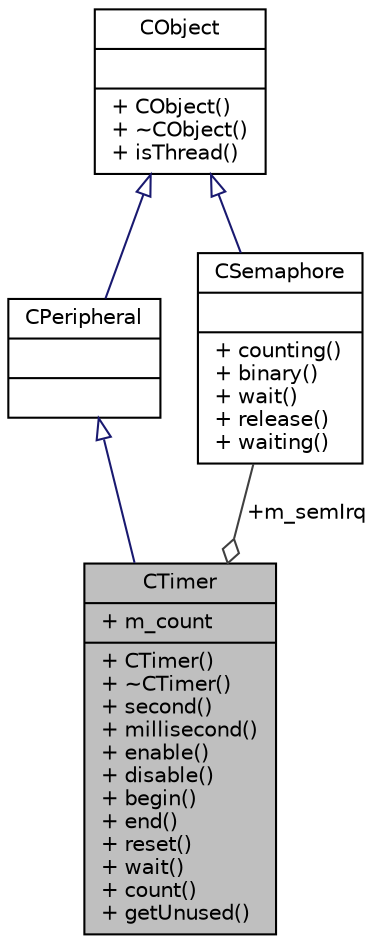 digraph "CTimer"
{
  edge [fontname="Helvetica",fontsize="10",labelfontname="Helvetica",labelfontsize="10"];
  node [fontname="Helvetica",fontsize="10",shape=record];
  Node1 [label="{CTimer\n|+ m_count\l|+ CTimer()\l+ ~CTimer()\l+ second()\l+ millisecond()\l+ enable()\l+ disable()\l+ begin()\l+ end()\l+ reset()\l+ wait()\l+ count()\l+ getUnused()\l}",height=0.2,width=0.4,color="black", fillcolor="grey75", style="filled" fontcolor="black"];
  Node2 -> Node1 [dir="back",color="midnightblue",fontsize="10",style="solid",arrowtail="onormal",fontname="Helvetica"];
  Node2 [label="{CPeripheral\n||}",height=0.2,width=0.4,color="black", fillcolor="white", style="filled",URL="$d9/db6/class_c_peripheral.html"];
  Node3 -> Node2 [dir="back",color="midnightblue",fontsize="10",style="solid",arrowtail="onormal",fontname="Helvetica"];
  Node3 [label="{CObject\n||+ CObject()\l+ ~CObject()\l+ isThread()\l}",height=0.2,width=0.4,color="black", fillcolor="white", style="filled",URL="$dc/dac/class_c_object.html"];
  Node4 -> Node1 [color="grey25",fontsize="10",style="solid",label=" +m_semIrq" ,arrowhead="odiamond",fontname="Helvetica"];
  Node4 [label="{CSemaphore\n||+ counting()\l+ binary()\l+ wait()\l+ release()\l+ waiting()\l}",height=0.2,width=0.4,color="black", fillcolor="white", style="filled",URL="$d0/d06/class_c_semaphore.html"];
  Node3 -> Node4 [dir="back",color="midnightblue",fontsize="10",style="solid",arrowtail="onormal",fontname="Helvetica"];
}
